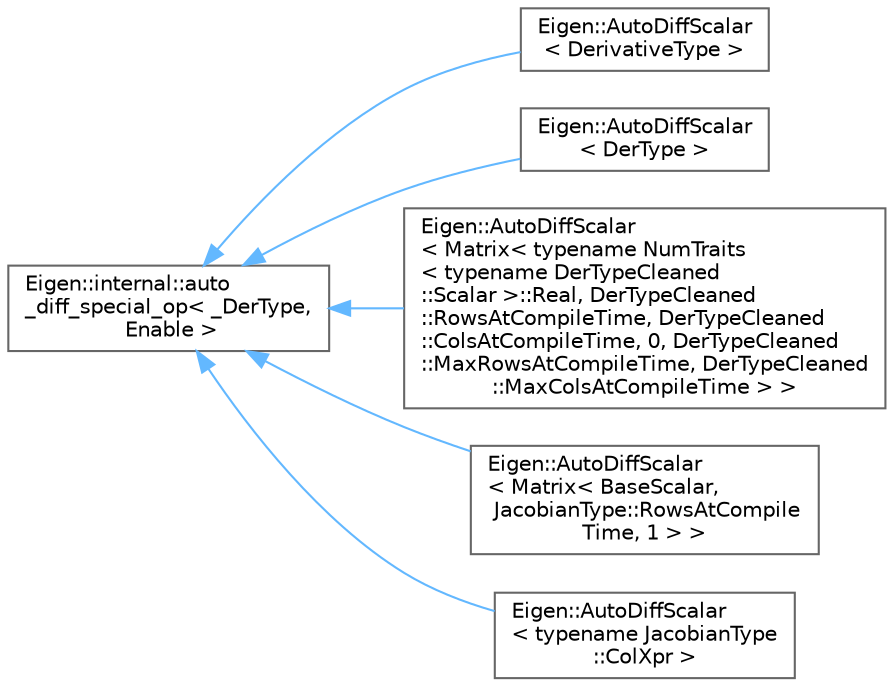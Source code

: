 digraph "类继承关系图"
{
 // LATEX_PDF_SIZE
  bgcolor="transparent";
  edge [fontname=Helvetica,fontsize=10,labelfontname=Helvetica,labelfontsize=10];
  node [fontname=Helvetica,fontsize=10,shape=box,height=0.2,width=0.4];
  rankdir="LR";
  Node0 [id="Node000000",label="Eigen::internal::auto\l_diff_special_op\< _DerType,\l Enable \>",height=0.2,width=0.4,color="grey40", fillcolor="white", style="filled",URL="$struct_eigen_1_1internal_1_1auto__diff__special__op.html",tooltip=" "];
  Node0 -> Node1 [id="edge3933_Node000000_Node000001",dir="back",color="steelblue1",style="solid",tooltip=" "];
  Node1 [id="Node000001",label="Eigen::AutoDiffScalar\l\< DerivativeType \>",height=0.2,width=0.4,color="grey40", fillcolor="white", style="filled",URL="$class_eigen_1_1_auto_diff_scalar.html",tooltip=" "];
  Node0 -> Node2 [id="edge3934_Node000000_Node000002",dir="back",color="steelblue1",style="solid",tooltip=" "];
  Node2 [id="Node000002",label="Eigen::AutoDiffScalar\l\< DerType \>",height=0.2,width=0.4,color="grey40", fillcolor="white", style="filled",URL="$class_eigen_1_1_auto_diff_scalar.html",tooltip=" "];
  Node0 -> Node3 [id="edge3935_Node000000_Node000003",dir="back",color="steelblue1",style="solid",tooltip=" "];
  Node3 [id="Node000003",label="Eigen::AutoDiffScalar\l\< Matrix\< typename NumTraits\l\< typename DerTypeCleaned\l::Scalar \>::Real, DerTypeCleaned\l::RowsAtCompileTime, DerTypeCleaned\l::ColsAtCompileTime, 0, DerTypeCleaned\l::MaxRowsAtCompileTime, DerTypeCleaned\l::MaxColsAtCompileTime \> \>",height=0.2,width=0.4,color="grey40", fillcolor="white", style="filled",URL="$class_eigen_1_1_auto_diff_scalar.html",tooltip=" "];
  Node0 -> Node4 [id="edge3936_Node000000_Node000004",dir="back",color="steelblue1",style="solid",tooltip=" "];
  Node4 [id="Node000004",label="Eigen::AutoDiffScalar\l\< Matrix\< BaseScalar,\l JacobianType::RowsAtCompile\lTime, 1 \> \>",height=0.2,width=0.4,color="grey40", fillcolor="white", style="filled",URL="$class_eigen_1_1_auto_diff_scalar.html",tooltip=" "];
  Node0 -> Node5 [id="edge3937_Node000000_Node000005",dir="back",color="steelblue1",style="solid",tooltip=" "];
  Node5 [id="Node000005",label="Eigen::AutoDiffScalar\l\< typename JacobianType\l::ColXpr \>",height=0.2,width=0.4,color="grey40", fillcolor="white", style="filled",URL="$class_eigen_1_1_auto_diff_scalar.html",tooltip=" "];
}
